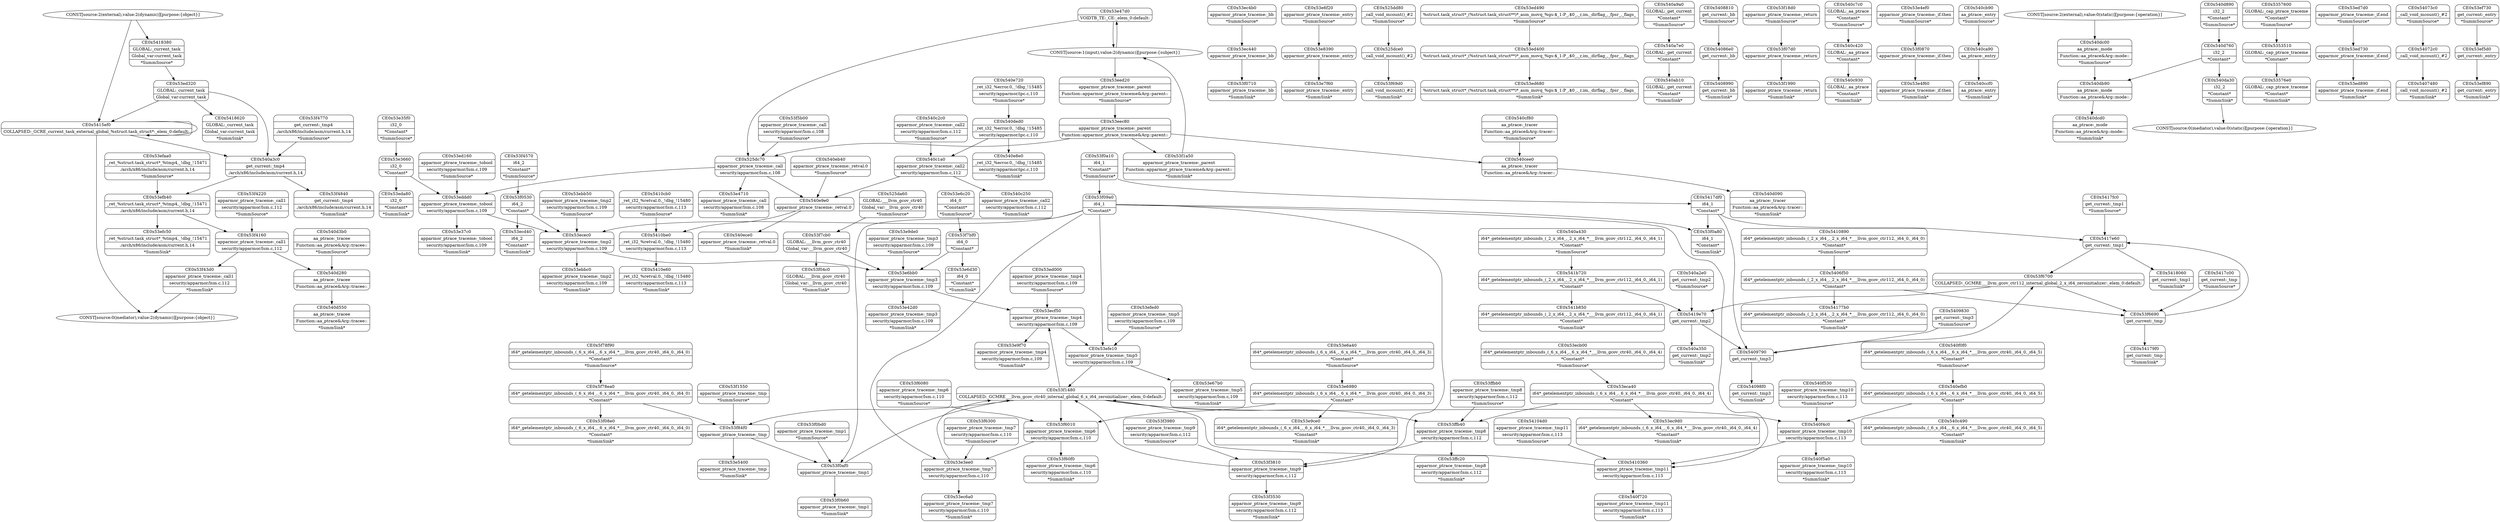 digraph {
	CE0x53efaa0 [shape=record,shape=Mrecord,label="{CE0x53efaa0|_ret_%struct.task_struct*_%tmp4,_!dbg_!15471|./arch/x86/include/asm/current.h,14|*SummSource*}"]
	CE0x53ed000 [shape=record,shape=Mrecord,label="{CE0x53ed000|apparmor_ptrace_traceme:_tmp4|security/apparmor/lsm.c,109|*SummSource*}"]
	CE0x53ffb40 [shape=record,shape=Mrecord,label="{CE0x53ffb40|apparmor_ptrace_traceme:_tmp8|security/apparmor/lsm.c,112}"]
	CE0x540cf80 [shape=record,shape=Mrecord,label="{CE0x540cf80|aa_ptrace:_tracer|Function::aa_ptrace&Arg::tracer::|*SummSource*}"]
	CE0x53eda80 [shape=record,shape=Mrecord,label="{CE0x53eda80|i32_0|*Constant*|*SummSink*}"]
	CE0x53ec440 [shape=record,shape=Mrecord,label="{CE0x53ec440|apparmor_ptrace_traceme:_bb}"]
	CE0x53e67b0 [shape=record,shape=Mrecord,label="{CE0x53e67b0|apparmor_ptrace_traceme:_tmp5|security/apparmor/lsm.c,109|*SummSink*}"]
	CE0x54179f0 [shape=record,shape=Mrecord,label="{CE0x54179f0|get_current:_tmp|*SummSink*}"]
	CE0x5417e60 [shape=record,shape=Mrecord,label="{CE0x5417e60|get_current:_tmp1}"]
	CE0x540eb40 [shape=record,shape=Mrecord,label="{CE0x540eb40|apparmor_ptrace_traceme:_retval.0|*SummSource*}"]
	CE0x540f5a0 [shape=record,shape=Mrecord,label="{CE0x540f5a0|apparmor_ptrace_traceme:_tmp10|security/apparmor/lsm.c,113|*SummSink*}"]
	CE0x53e7f60 [shape=record,shape=Mrecord,label="{CE0x53e7f60|apparmor_ptrace_traceme:_entry|*SummSink*}"]
	CE0x53f69d0 [shape=record,shape=Mrecord,label="{CE0x53f69d0|_call_void_mcount()_#2|*SummSink*}"]
	CE0x53eddd0 [shape=record,shape=Mrecord,label="{CE0x53eddd0|apparmor_ptrace_traceme:_tobool|security/apparmor/lsm.c,109}"]
	CE0x54177b0 [shape=record,shape=Mrecord,label="{CE0x54177b0|i64*_getelementptr_inbounds_(_2_x_i64_,_2_x_i64_*___llvm_gcov_ctr112,_i64_0,_i64_0)|*Constant*|*SummSink*}"]
	CE0x53e6bb0 [shape=record,shape=Mrecord,label="{CE0x53e6bb0|apparmor_ptrace_traceme:_tmp3|security/apparmor/lsm.c,109}"]
	CE0x53f0710 [shape=record,shape=Mrecord,label="{CE0x53f0710|apparmor_ptrace_traceme:_bb|*SummSink*}"]
	CE0x53ed490 [shape=record,shape=Mrecord,label="{CE0x53ed490|%struct.task_struct*_(%struct.task_struct**)*_asm_movq_%gs:$_1:P_,$0_,_r,im,_dirflag_,_fpsr_,_flags_|*SummSource*}"]
	CE0x5415ef0 [shape=record,shape=Mrecord,label="{CE0x5415ef0|COLLAPSED:_GCRE_current_task_external_global_%struct.task_struct*:_elem_0:default:}"]
	CE0x53ec4b0 [shape=record,shape=Mrecord,label="{CE0x53ec4b0|apparmor_ptrace_traceme:_bb|*SummSource*}"]
	CE0x5410cb0 [shape=record,shape=Mrecord,label="{CE0x5410cb0|_ret_i32_%retval.0,_!dbg_!15480|security/apparmor/lsm.c,113|*SummSource*}"]
	CE0x540a9a0 [shape=record,shape=Mrecord,label="{CE0x540a9a0|GLOBAL:_get_current|*Constant*|*SummSource*}"]
	CE0x53ecec0 [shape=record,shape=Mrecord,label="{CE0x53ecec0|apparmor_ptrace_traceme:_tmp2|security/apparmor/lsm.c,109}"]
	CE0x53ec6a0 [shape=record,shape=Mrecord,label="{CE0x53ec6a0|apparmor_ptrace_traceme:_tmp7|security/apparmor/lsm.c,110|*SummSink*}"]
	CE0x540a350 [shape=record,shape=Mrecord,label="{CE0x540a350|get_current:_tmp2|*SummSink*}"]
	CE0x540c250 [shape=record,shape=Mrecord,label="{CE0x540c250|apparmor_ptrace_traceme:_call2|security/apparmor/lsm.c,112|*SummSink*}"]
	CE0x53e37c0 [shape=record,shape=Mrecord,label="{CE0x53e37c0|apparmor_ptrace_traceme:_tobool|security/apparmor/lsm.c,109|*SummSink*}"]
	CE0x53ffc20 [shape=record,shape=Mrecord,label="{CE0x53ffc20|apparmor_ptrace_traceme:_tmp8|security/apparmor/lsm.c,112|*SummSink*}"]
	CE0x540c490 [shape=record,shape=Mrecord,label="{CE0x540c490|i64*_getelementptr_inbounds_(_6_x_i64_,_6_x_i64_*___llvm_gcov_ctr40,_i64_0,_i64_5)|*Constant*|*SummSink*}"]
	CE0x53e47d0 [shape=record,shape=Mrecord,label="{CE0x53e47d0|VOIDTB_TE:_CE:_elem_0:default:}"]
	CE0x53f4160 [shape=record,shape=Mrecord,label="{CE0x53f4160|apparmor_ptrace_traceme:_call1|security/apparmor/lsm.c,112}"]
	CE0x53f6690 [shape=record,shape=Mrecord,label="{CE0x53f6690|get_current:_tmp}"]
	CE0x5418380 [shape=record,shape=Mrecord,label="{CE0x5418380|GLOBAL:_current_task|Global_var:current_task|*SummSource*}"]
	CE0x525dce0 [shape=record,shape=Mrecord,label="{CE0x525dce0|_call_void_mcount()_#2}"]
	CE0x53efb40 [shape=record,shape=Mrecord,label="{CE0x53efb40|_ret_%struct.task_struct*_%tmp4,_!dbg_!15471|./arch/x86/include/asm/current.h,14}"]
	CE0x53ecd40 [shape=record,shape=Mrecord,label="{CE0x53ecd40|i64_2|*Constant*|*SummSink*}"]
	CE0x540ab10 [shape=record,shape=Mrecord,label="{CE0x540ab10|GLOBAL:_get_current|*Constant*|*SummSink*}"]
	CE0x541b850 [shape=record,shape=Mrecord,label="{CE0x541b850|i64*_getelementptr_inbounds_(_2_x_i64_,_2_x_i64_*___llvm_gcov_ctr112,_i64_0,_i64_1)|*Constant*|*SummSink*}"]
	CE0x5408810 [shape=record,shape=Mrecord,label="{CE0x5408810|get_current:_bb|*SummSource*}"]
	CE0x5409790 [shape=record,shape=Mrecord,label="{CE0x5409790|get_current:_tmp3}"]
	CE0x53ecb00 [shape=record,shape=Mrecord,label="{CE0x53ecb00|i64*_getelementptr_inbounds_(_6_x_i64_,_6_x_i64_*___llvm_gcov_ctr40,_i64_0,_i64_4)|*Constant*|*SummSource*}"]
	CE0x53e5400 [shape=record,shape=Mrecord,label="{CE0x53e5400|apparmor_ptrace_traceme:_tmp|*SummSink*}"]
	CE0x53f1990 [shape=record,shape=Mrecord,label="{CE0x53f1990|apparmor_ptrace_traceme:_return|*SummSink*}"]
	CE0x540c420 [shape=record,shape=Mrecord,label="{CE0x540c420|GLOBAL:_aa_ptrace|*Constant*}"]
	CE0x540ded0 [shape=record,shape=Mrecord,label="{CE0x540ded0|_ret_i32_%error.0,_!dbg_!15485|security/apparmor/ipc.c,110}"]
	CE0x53e4ef0 [shape=record,shape=Mrecord,label="{CE0x53e4ef0|apparmor_ptrace_traceme:_if.then|*SummSource*}"]
	CE0x53f0af0 [shape=record,shape=Mrecord,label="{CE0x53f0af0|apparmor_ptrace_traceme:_tmp1}"]
	CE0x53efc50 [shape=record,shape=Mrecord,label="{CE0x53efc50|_ret_%struct.task_struct*_%tmp4,_!dbg_!15471|./arch/x86/include/asm/current.h,14|*SummSink*}"]
	CE0x540cb90 [shape=record,shape=Mrecord,label="{CE0x540cb90|aa_ptrace:_entry|*SummSource*}"]
	CE0x53ec9d0 [shape=record,shape=Mrecord,label="{CE0x53ec9d0|i64*_getelementptr_inbounds_(_6_x_i64_,_6_x_i64_*___llvm_gcov_ctr40,_i64_0,_i64_4)|*Constant*|*SummSink*}"]
	CE0x53eed20 [shape=record,shape=Mrecord,label="{CE0x53eed20|apparmor_ptrace_traceme:_parent|Function::apparmor_ptrace_traceme&Arg::parent::|*SummSource*}"]
	CE0x540e9e0 [shape=record,shape=Mrecord,label="{CE0x540e9e0|apparmor_ptrace_traceme:_retval.0}"]
	CE0x541b720 [shape=record,shape=Mrecord,label="{CE0x541b720|i64*_getelementptr_inbounds_(_2_x_i64_,_2_x_i64_*___llvm_gcov_ctr112,_i64_0,_i64_1)|*Constant*}"]
	CE0x5f78ea0 [shape=record,shape=Mrecord,label="{CE0x5f78ea0|i64*_getelementptr_inbounds_(_6_x_i64_,_6_x_i64_*___llvm_gcov_ctr40,_i64_0,_i64_0)|*Constant*}"]
	CE0x540cee0 [shape=record,shape=Mrecord,label="{CE0x540cee0|aa_ptrace:_tracer|Function::aa_ptrace&Arg::tracer::}"]
	CE0x53ffbb0 [shape=record,shape=Mrecord,label="{CE0x53ffbb0|apparmor_ptrace_traceme:_tmp8|security/apparmor/lsm.c,112|*SummSource*}"]
	CE0x540d550 [shape=record,shape=Mrecord,label="{CE0x540d550|aa_ptrace:_tracee|Function::aa_ptrace&Arg::tracee::|*SummSink*}"]
	CE0x53ecf50 [shape=record,shape=Mrecord,label="{CE0x53ecf50|apparmor_ptrace_traceme:_tmp4|security/apparmor/lsm.c,109}"]
	CE0x53f07d0 [shape=record,shape=Mrecord,label="{CE0x53f07d0|apparmor_ptrace_traceme:_return}"]
	CE0x5418060 [shape=record,shape=Mrecord,label="{CE0x5418060|get_current:_tmp1|*SummSink*}"]
	"CONST[source:2(external),value:2(dynamic)][purpose:{object}]"
	CE0x53eca40 [shape=record,shape=Mrecord,label="{CE0x53eca40|i64*_getelementptr_inbounds_(_6_x_i64_,_6_x_i64_*___llvm_gcov_ctr40,_i64_0,_i64_4)|*Constant*}"]
	CE0x54104d0 [shape=record,shape=Mrecord,label="{CE0x54104d0|apparmor_ptrace_traceme:_tmp11|security/apparmor/lsm.c,113|*SummSource*}"]
	CE0x53f0a80 [shape=record,shape=Mrecord,label="{CE0x53f0a80|i64_1|*Constant*|*SummSink*}"]
	CE0x5410e60 [shape=record,shape=Mrecord,label="{CE0x5410e60|_ret_i32_%retval.0,_!dbg_!15480|security/apparmor/lsm.c,113|*SummSink*}"]
	CE0x53f43d0 [shape=record,shape=Mrecord,label="{CE0x53f43d0|apparmor_ptrace_traceme:_call1|security/apparmor/lsm.c,112|*SummSink*}"]
	CE0x53f3980 [shape=record,shape=Mrecord,label="{CE0x53f3980|apparmor_ptrace_traceme:_tmp9|security/apparmor/lsm.c,112|*SummSource*}"]
	"CONST[source:2(external),value:0(static)][purpose:{operation}]"
	CE0x53e35f0 [shape=record,shape=Mrecord,label="{CE0x53e35f0|i32_0|*Constant*|*SummSource*}"]
	CE0x540e8e0 [shape=record,shape=Mrecord,label="{CE0x540e8e0|_ret_i32_%error.0,_!dbg_!15485|security/apparmor/ipc.c,110|*SummSink*}"]
	CE0x53e6f20 [shape=record,shape=Mrecord,label="{CE0x53e6f20|apparmor_ptrace_traceme:_entry|*SummSource*}"]
	CE0x54086e0 [shape=record,shape=Mrecord,label="{CE0x54086e0|get_current:_bb}"]
	CE0x540d280 [shape=record,shape=Mrecord,label="{CE0x540d280|aa_ptrace:_tracee|Function::aa_ptrace&Arg::tracee::}"]
	CE0x5357600 [shape=record,shape=Mrecord,label="{CE0x5357600|GLOBAL:_cap_ptrace_traceme|*Constant*|*SummSource*}"]
	CE0x540ccf0 [shape=record,shape=Mrecord,label="{CE0x540ccf0|aa_ptrace:_entry|*SummSink*}"]
	CE0x540a7e0 [shape=record,shape=Mrecord,label="{CE0x540a7e0|GLOBAL:_get_current|*Constant*}"]
	CE0x540dc00 [shape=record,shape=Mrecord,label="{CE0x540dc00|aa_ptrace:_mode|Function::aa_ptrace&Arg::mode::|*SummSource*}"]
	CE0x53ed7d0 [shape=record,shape=Mrecord,label="{CE0x53ed7d0|apparmor_ptrace_traceme:_if.end|*SummSource*}"]
	CE0x53f09a0 [shape=record,shape=Mrecord,label="{CE0x53f09a0|i64_1|*Constant*}"]
	CE0x53e6980 [shape=record,shape=Mrecord,label="{CE0x53e6980|i64*_getelementptr_inbounds_(_6_x_i64_,_6_x_i64_*___llvm_gcov_ctr40,_i64_0,_i64_3)|*Constant*}"]
	CE0x5418620 [shape=record,shape=Mrecord,label="{CE0x5418620|GLOBAL:_current_task|Global_var:current_task|*SummSink*}"]
	CE0x53f0a10 [shape=record,shape=Mrecord,label="{CE0x53f0a10|i64_1|*Constant*|*SummSource*}"]
	CE0x53e3ee0 [shape=record,shape=Mrecord,label="{CE0x53e3ee0|apparmor_ptrace_traceme:_tmp7|security/apparmor/lsm.c,110}"]
	CE0x5406f50 [shape=record,shape=Mrecord,label="{CE0x5406f50|i64*_getelementptr_inbounds_(_2_x_i64_,_2_x_i64_*___llvm_gcov_ctr112,_i64_0,_i64_0)|*Constant*}"]
	CE0x53f5b00 [shape=record,shape=Mrecord,label="{CE0x53f5b00|apparmor_ptrace_traceme:_call|security/apparmor/lsm.c,108|*SummSource*}"]
	CE0x53e4f60 [shape=record,shape=Mrecord,label="{CE0x53e4f60|apparmor_ptrace_traceme:_if.then|*SummSink*}"]
	CE0x53eec80 [shape=record,shape=Mrecord,label="{CE0x53eec80|apparmor_ptrace_traceme:_parent|Function::apparmor_ptrace_traceme&Arg::parent::}"]
	CE0x54072c0 [shape=record,shape=Mrecord,label="{CE0x54072c0|_call_void_mcount()_#2}"]
	CE0x53f04c0 [shape=record,shape=Mrecord,label="{CE0x53f04c0|GLOBAL:___llvm_gcov_ctr40|Global_var:__llvm_gcov_ctr40|*SummSink*}"]
	CE0x53e42d0 [shape=record,shape=Mrecord,label="{CE0x53e42d0|apparmor_ptrace_traceme:_tmp3|security/apparmor/lsm.c,109|*SummSink*}"]
	CE0x53e4710 [shape=record,shape=Mrecord,label="{CE0x53e4710|apparmor_ptrace_traceme:_call|security/apparmor/lsm.c,108|*SummSink*}"]
	CE0x53e9de0 [shape=record,shape=Mrecord,label="{CE0x53e9de0|apparmor_ptrace_traceme:_tmp3|security/apparmor/lsm.c,109|*SummSource*}"]
	CE0x53f6010 [shape=record,shape=Mrecord,label="{CE0x53f6010|apparmor_ptrace_traceme:_tmp6|security/apparmor/lsm.c,110}"]
	CE0x53f4570 [shape=record,shape=Mrecord,label="{CE0x53f4570|i64_2|*Constant*|*SummSource*}"]
	CE0x53ebb50 [shape=record,shape=Mrecord,label="{CE0x53ebb50|apparmor_ptrace_traceme:_tmp2|security/apparmor/lsm.c,109|*SummSource*}"]
	CE0x53f3810 [shape=record,shape=Mrecord,label="{CE0x53f3810|apparmor_ptrace_traceme:_tmp9|security/apparmor/lsm.c,112}"]
	CE0x53f84f0 [shape=record,shape=Mrecord,label="{CE0x53f84f0|apparmor_ptrace_traceme:_tmp}"]
	CE0x54098f0 [shape=record,shape=Mrecord,label="{CE0x54098f0|get_current:_tmp3|*SummSink*}"]
	CE0x540a2e0 [shape=record,shape=Mrecord,label="{CE0x540a2e0|get_current:_tmp2|*SummSource*}"]
	CE0x5f78f90 [shape=record,shape=Mrecord,label="{CE0x5f78f90|i64*_getelementptr_inbounds_(_6_x_i64_,_6_x_i64_*___llvm_gcov_ctr40,_i64_0,_i64_0)|*Constant*|*SummSource*}"]
	CE0x5407480 [shape=record,shape=Mrecord,label="{CE0x5407480|_call_void_mcount()_#2|*SummSink*}"]
	CE0x540d090 [shape=record,shape=Mrecord,label="{CE0x540d090|aa_ptrace:_tracer|Function::aa_ptrace&Arg::tracer::|*SummSink*}"]
	CE0x540a3c0 [shape=record,shape=Mrecord,label="{CE0x540a3c0|get_current:_tmp4|./arch/x86/include/asm/current.h,14}"]
	CE0x53f4840 [shape=record,shape=Mrecord,label="{CE0x53f4840|get_current:_tmp4|./arch/x86/include/asm/current.h,14|*SummSink*}"]
	CE0x540d890 [shape=record,shape=Mrecord,label="{CE0x540d890|i32_2|*Constant*|*SummSource*}"]
	CE0x540f720 [shape=record,shape=Mrecord,label="{CE0x540f720|apparmor_ptrace_traceme:_tmp11|security/apparmor/lsm.c,113|*SummSink*}"]
	CE0x53ed400 [shape=record,shape=Mrecord,label="{CE0x53ed400|%struct.task_struct*_(%struct.task_struct**)*_asm_movq_%gs:$_1:P_,$0_,_r,im,_dirflag_,_fpsr_,_flags_}"]
	CE0x525dd80 [shape=record,shape=Mrecord,label="{CE0x525dd80|_call_void_mcount()_#2|*SummSource*}"]
	CE0x53f4220 [shape=record,shape=Mrecord,label="{CE0x53f4220|apparmor_ptrace_traceme:_call1|security/apparmor/lsm.c,112|*SummSource*}"]
	CE0x540c1a0 [shape=record,shape=Mrecord,label="{CE0x540c1a0|apparmor_ptrace_traceme:_call2|security/apparmor/lsm.c,112}"]
	CE0x540c930 [shape=record,shape=Mrecord,label="{CE0x540c930|GLOBAL:_aa_ptrace|*Constant*|*SummSink*}"]
	CE0x53f1480 [shape=record,shape=Mrecord,label="{CE0x53f1480|COLLAPSED:_GCMRE___llvm_gcov_ctr40_internal_global_6_x_i64_zeroinitializer:_elem_0:default:}"]
	CE0x540ca90 [shape=record,shape=Mrecord,label="{CE0x540ca90|aa_ptrace:_entry}"]
	CE0x53efe10 [shape=record,shape=Mrecord,label="{CE0x53efe10|apparmor_ptrace_traceme:_tmp5|security/apparmor/lsm.c,109}"]
	CE0x5410890 [shape=record,shape=Mrecord,label="{CE0x5410890|i64*_getelementptr_inbounds_(_2_x_i64_,_2_x_i64_*___llvm_gcov_ctr112,_i64_0,_i64_0)|*Constant*|*SummSource*}"]
	CE0x53f6300 [shape=record,shape=Mrecord,label="{CE0x53f6300|apparmor_ptrace_traceme:_tmp7|security/apparmor/lsm.c,110|*SummSource*}"]
	CE0x540c7c0 [shape=record,shape=Mrecord,label="{CE0x540c7c0|GLOBAL:_aa_ptrace|*Constant*|*SummSource*}"]
	CE0x540ece0 [shape=record,shape=Mrecord,label="{CE0x540ece0|apparmor_ptrace_traceme:_retval.0|*SummSink*}"]
	CE0x5419e70 [shape=record,shape=Mrecord,label="{CE0x5419e70|get_current:_tmp2}"]
	CE0x53f60f0 [shape=record,shape=Mrecord,label="{CE0x53f60f0|apparmor_ptrace_traceme:_tmp6|security/apparmor/lsm.c,110|*SummSink*}"]
	CE0x53f3530 [shape=record,shape=Mrecord,label="{CE0x53f3530|apparmor_ptrace_traceme:_tmp9|security/apparmor/lsm.c,112|*SummSink*}"]
	CE0x53e3660 [shape=record,shape=Mrecord,label="{CE0x53e3660|i32_0|*Constant*}"]
	CE0x5408990 [shape=record,shape=Mrecord,label="{CE0x5408990|get_current:_bb|*SummSink*}"]
	CE0x53ed320 [shape=record,shape=Mrecord,label="{CE0x53ed320|GLOBAL:_current_task|Global_var:current_task}"]
	CE0x53ed730 [shape=record,shape=Mrecord,label="{CE0x53ed730|apparmor_ptrace_traceme:_if.end}"]
	CE0x5417df0 [shape=record,shape=Mrecord,label="{CE0x5417df0|i64_1|*Constant*}"]
	"CONST[source:0(mediator),value:2(dynamic)][purpose:{object}]"
	CE0x53e6c20 [shape=record,shape=Mrecord,label="{CE0x53e6c20|i64_0|*Constant*|*SummSource*}"]
	CE0x53f0870 [shape=record,shape=Mrecord,label="{CE0x53f0870|apparmor_ptrace_traceme:_if.then}"]
	CE0x53f08e0 [shape=record,shape=Mrecord,label="{CE0x53f08e0|i64*_getelementptr_inbounds_(_6_x_i64_,_6_x_i64_*___llvm_gcov_ctr40,_i64_0,_i64_0)|*Constant*|*SummSink*}"]
	CE0x540e720 [shape=record,shape=Mrecord,label="{CE0x540e720|_ret_i32_%error.0,_!dbg_!15485|security/apparmor/ipc.c,110|*SummSource*}"]
	CE0x53ed680 [shape=record,shape=Mrecord,label="{CE0x53ed680|%struct.task_struct*_(%struct.task_struct**)*_asm_movq_%gs:$_1:P_,$0_,_r,im,_dirflag_,_fpsr_,_flags_|*SummSink*}"]
	CE0x53f0530 [shape=record,shape=Mrecord,label="{CE0x53f0530|i64_2|*Constant*}"]
	CE0x53e8390 [shape=record,shape=Mrecord,label="{CE0x53e8390|apparmor_ptrace_traceme:_entry}"]
	CE0x53e9f70 [shape=record,shape=Mrecord,label="{CE0x53e9f70|apparmor_ptrace_traceme:_tmp4|security/apparmor/lsm.c,109|*SummSink*}"]
	CE0x540d3b0 [shape=record,shape=Mrecord,label="{CE0x540d3b0|aa_ptrace:_tracee|Function::aa_ptrace&Arg::tracee::|*SummSource*}"]
	CE0x53f18d0 [shape=record,shape=Mrecord,label="{CE0x53f18d0|apparmor_ptrace_traceme:_return|*SummSource*}"]
	CE0x540da30 [shape=record,shape=Mrecord,label="{CE0x540da30|i32_2|*Constant*|*SummSink*}"]
	CE0x525da60 [shape=record,shape=Mrecord,label="{CE0x525da60|GLOBAL:___llvm_gcov_ctr40|Global_var:__llvm_gcov_ctr40|*SummSource*}"]
	CE0x5417fc0 [shape=record,shape=Mrecord,label="{CE0x5417fc0|get_current:_tmp1|*SummSource*}"]
	CE0x525dc70 [shape=record,shape=Mrecord,label="{CE0x525dc70|apparmor_ptrace_traceme:_call|security/apparmor/lsm.c,108}"]
	CE0x540d760 [shape=record,shape=Mrecord,label="{CE0x540d760|i32_2|*Constant*}"]
	CE0x540f0f0 [shape=record,shape=Mrecord,label="{CE0x540f0f0|i64*_getelementptr_inbounds_(_6_x_i64_,_6_x_i64_*___llvm_gcov_ctr40,_i64_0,_i64_5)|*Constant*|*SummSource*}"]
	CE0x53e9ce0 [shape=record,shape=Mrecord,label="{CE0x53e9ce0|i64*_getelementptr_inbounds_(_6_x_i64_,_6_x_i64_*___llvm_gcov_ctr40,_i64_0,_i64_3)|*Constant*|*SummSink*}"]
	CE0x540db90 [shape=record,shape=Mrecord,label="{CE0x540db90|aa_ptrace:_mode|Function::aa_ptrace&Arg::mode::}"]
	CE0x53ebbc0 [shape=record,shape=Mrecord,label="{CE0x53ebbc0|apparmor_ptrace_traceme:_tmp2|security/apparmor/lsm.c,109|*SummSink*}"]
	CE0x540f4c0 [shape=record,shape=Mrecord,label="{CE0x540f4c0|apparmor_ptrace_traceme:_tmp10|security/apparmor/lsm.c,113}"]
	CE0x5410360 [shape=record,shape=Mrecord,label="{CE0x5410360|apparmor_ptrace_traceme:_tmp11|security/apparmor/lsm.c,113}"]
	CE0x5417c00 [shape=record,shape=Mrecord,label="{CE0x5417c00|get_current:_tmp|*SummSource*}"]
	CE0x5409830 [shape=record,shape=Mrecord,label="{CE0x5409830|get_current:_tmp3|*SummSource*}"]
	CE0x540dcd0 [shape=record,shape=Mrecord,label="{CE0x540dcd0|aa_ptrace:_mode|Function::aa_ptrace&Arg::mode::|*SummSink*}"]
	CE0x5353510 [shape=record,shape=Mrecord,label="{CE0x5353510|GLOBAL:_cap_ptrace_traceme|*Constant*}"]
	CE0x53e6d30 [shape=record,shape=Mrecord,label="{CE0x53e6d30|i64_0|*Constant*|*SummSink*}"]
	CE0x540a430 [shape=record,shape=Mrecord,label="{CE0x540a430|i64*_getelementptr_inbounds_(_2_x_i64_,_2_x_i64_*___llvm_gcov_ctr112,_i64_0,_i64_1)|*Constant*|*SummSource*}"]
	CE0x53ef730 [shape=record,shape=Mrecord,label="{CE0x53ef730|get_current:_entry|*SummSource*}"]
	CE0x540efb0 [shape=record,shape=Mrecord,label="{CE0x540efb0|i64*_getelementptr_inbounds_(_6_x_i64_,_6_x_i64_*___llvm_gcov_ctr40,_i64_0,_i64_5)|*Constant*}"]
	CE0x53ef5d0 [shape=record,shape=Mrecord,label="{CE0x53ef5d0|get_current:_entry}"]
	CE0x53f4770 [shape=record,shape=Mrecord,label="{CE0x53f4770|get_current:_tmp4|./arch/x86/include/asm/current.h,14|*SummSource*}"]
	CE0x53576e0 [shape=record,shape=Mrecord,label="{CE0x53576e0|GLOBAL:_cap_ptrace_traceme|*Constant*|*SummSink*}"]
	CE0x53efed0 [shape=record,shape=Mrecord,label="{CE0x53efed0|apparmor_ptrace_traceme:_tmp5|security/apparmor/lsm.c,109|*SummSource*}"]
	CE0x54073c0 [shape=record,shape=Mrecord,label="{CE0x54073c0|_call_void_mcount()_#2|*SummSource*}"]
	CE0x53ed890 [shape=record,shape=Mrecord,label="{CE0x53ed890|apparmor_ptrace_traceme:_if.end|*SummSink*}"]
	CE0x540c2c0 [shape=record,shape=Mrecord,label="{CE0x540c2c0|apparmor_ptrace_traceme:_call2|security/apparmor/lsm.c,112|*SummSource*}"]
	CE0x5410be0 [shape=record,shape=Mrecord,label="{CE0x5410be0|_ret_i32_%retval.0,_!dbg_!15480|security/apparmor/lsm.c,113}"]
	CE0x53f1a50 [shape=record,shape=Mrecord,label="{CE0x53f1a50|apparmor_ptrace_traceme:_parent|Function::apparmor_ptrace_traceme&Arg::parent::|*SummSink*}"]
	"CONST[source:1(input),value:2(dynamic)][purpose:{subject}]"
	CE0x53f6080 [shape=record,shape=Mrecord,label="{CE0x53f6080|apparmor_ptrace_traceme:_tmp6|security/apparmor/lsm.c,110|*SummSource*}"]
	CE0x53f0b60 [shape=record,shape=Mrecord,label="{CE0x53f0b60|apparmor_ptrace_traceme:_tmp1|*SummSink*}"]
	CE0x53f7cb0 [shape=record,shape=Mrecord,label="{CE0x53f7cb0|GLOBAL:___llvm_gcov_ctr40|Global_var:__llvm_gcov_ctr40}"]
	CE0x53ef890 [shape=record,shape=Mrecord,label="{CE0x53ef890|get_current:_entry|*SummSink*}"]
	CE0x53f6700 [shape=record,shape=Mrecord,label="{CE0x53f6700|COLLAPSED:_GCMRE___llvm_gcov_ctr112_internal_global_2_x_i64_zeroinitializer:_elem_0:default:}"]
	CE0x53f7bf0 [shape=record,shape=Mrecord,label="{CE0x53f7bf0|i64_0|*Constant*}"]
	CE0x53f0bd0 [shape=record,shape=Mrecord,label="{CE0x53f0bd0|apparmor_ptrace_traceme:_tmp1|*SummSource*}"]
	CE0x53ed160 [shape=record,shape=Mrecord,label="{CE0x53ed160|apparmor_ptrace_traceme:_tobool|security/apparmor/lsm.c,109|*SummSource*}"]
	CE0x540f530 [shape=record,shape=Mrecord,label="{CE0x540f530|apparmor_ptrace_traceme:_tmp10|security/apparmor/lsm.c,113|*SummSource*}"]
	CE0x53e6a40 [shape=record,shape=Mrecord,label="{CE0x53e6a40|i64*_getelementptr_inbounds_(_6_x_i64_,_6_x_i64_*___llvm_gcov_ctr40,_i64_0,_i64_3)|*Constant*|*SummSource*}"]
	CE0x53f1550 [shape=record,shape=Mrecord,label="{CE0x53f1550|apparmor_ptrace_traceme:_tmp|*SummSource*}"]
	"CONST[source:0(mediator),value:0(static)][purpose:{operation}]"
	CE0x53e3660 -> CE0x53eda80
	CE0x5410360 -> CE0x53f1480
	CE0x53e6bb0 -> CE0x53ecf50
	CE0x53efaa0 -> CE0x53efb40
	CE0x53f1480 -> CE0x540f4c0
	CE0x5357600 -> CE0x5353510
	CE0x53f09a0 -> CE0x53f3810
	CE0x5410890 -> CE0x5406f50
	CE0x53e47d0 -> "CONST[source:1(input),value:2(dynamic)][purpose:{subject}]"
	CE0x540f0f0 -> CE0x540efb0
	CE0x53e6980 -> CE0x53f6010
	CE0x525dce0 -> CE0x53f69d0
	CE0x540db90 -> CE0x540dcd0
	CE0x53f3810 -> CE0x53f1480
	CE0x53f6080 -> CE0x53f6010
	CE0x5417df0 -> CE0x5417e60
	CE0x54086e0 -> CE0x5408990
	CE0x540c1a0 -> CE0x540c250
	CE0x53f0530 -> CE0x53ecd40
	CE0x5410360 -> CE0x540f720
	CE0x53f5b00 -> CE0x525dc70
	CE0x540a3c0 -> CE0x53efb40
	CE0x540ca90 -> CE0x540ccf0
	CE0x53f4160 -> CE0x53f43d0
	CE0x540f4c0 -> CE0x5410360
	"CONST[source:2(external),value:2(dynamic)][purpose:{object}]" -> CE0x5418380
	CE0x53ed7d0 -> CE0x53ed730
	CE0x53f0a10 -> CE0x53f09a0
	CE0x53f4570 -> CE0x53f0530
	"CONST[source:1(input),value:2(dynamic)][purpose:{subject}]" -> CE0x53eed20
	CE0x5419e70 -> CE0x540a350
	CE0x53f07d0 -> CE0x53f1990
	CE0x540cb90 -> CE0x540ca90
	CE0x53e3660 -> CE0x53eddd0
	CE0x5353510 -> CE0x53576e0
	CE0x540dc00 -> CE0x540db90
	CE0x53ed000 -> CE0x53ecf50
	CE0x53f0bd0 -> CE0x53f0af0
	CE0x540a7e0 -> CE0x540ab10
	CE0x53f4160 -> CE0x540d280
	CE0x53e4ef0 -> CE0x53f0870
	CE0x53e3ee0 -> CE0x53f1480
	CE0x53eca40 -> CE0x53ec9d0
	CE0x5f78ea0 -> CE0x53f84f0
	CE0x540d280 -> CE0x540d550
	CE0x53e35f0 -> CE0x53e3660
	CE0x540ded0 -> CE0x540e8e0
	CE0x5409830 -> CE0x5409790
	CE0x5419e70 -> CE0x5409790
	CE0x53f6010 -> CE0x53f60f0
	CE0x53ed320 -> CE0x5418620
	CE0x5406f50 -> CE0x54177b0
	CE0x53f0530 -> CE0x53ecec0
	CE0x53ef5d0 -> CE0x53ef890
	CE0x5417df0 -> CE0x53f0a80
	CE0x53f6690 -> CE0x5417e60
	CE0x5406f50 -> CE0x53f6690
	CE0x53e47d0 -> CE0x525dc70
	CE0x53e9de0 -> CE0x53e6bb0
	CE0x53f43d0 -> "CONST[source:0(mediator),value:2(dynamic)][purpose:{object}]"
	CE0x53f09a0 -> CE0x5410360
	CE0x53ecec0 -> CE0x53ebbc0
	CE0x540d890 -> CE0x540d760
	CE0x53f1480 -> CE0x53ecf50
	CE0x53f09a0 -> CE0x53e3ee0
	CE0x54104d0 -> CE0x5410360
	CE0x53ebb50 -> CE0x53ecec0
	CE0x540d760 -> CE0x540db90
	CE0x53f1a50 -> "CONST[source:1(input),value:2(dynamic)][purpose:{subject}]"
	CE0x540efb0 -> CE0x540c490
	CE0x540ded0 -> CE0x540c1a0
	CE0x540efb0 -> CE0x540f4c0
	CE0x540e9e0 -> CE0x5410be0
	CE0x53e6a40 -> CE0x53e6980
	CE0x53ec440 -> CE0x53f0710
	CE0x53f0af0 -> CE0x53f1480
	CE0x525da60 -> CE0x53f7cb0
	CE0x53e6980 -> CE0x53e9ce0
	CE0x53eca40 -> CE0x53ffb40
	CE0x5417c00 -> CE0x53f6690
	CE0x53f84f0 -> CE0x53f0af0
	CE0x53f6300 -> CE0x53e3ee0
	CE0x5410be0 -> CE0x5410e60
	CE0x540da30 -> "CONST[source:0(mediator),value:0(static)][purpose:{operation}]"
	CE0x525dc70 -> CE0x540e9e0
	CE0x53f0870 -> CE0x53e4f60
	CE0x5409790 -> CE0x54098f0
	CE0x53ffb40 -> CE0x53f3810
	CE0x5417e60 -> CE0x5418060
	CE0x53f3980 -> CE0x53f3810
	CE0x525dc70 -> CE0x53e4710
	CE0x53ec4b0 -> CE0x53ec440
	CE0x5f78f90 -> CE0x5f78ea0
	CE0x53ed730 -> CE0x53ed890
	CE0x53f0a10 -> CE0x5417df0
	CE0x53e6f20 -> CE0x53e8390
	CE0x53f1480 -> CE0x53f84f0
	CE0x540a3c0 -> CE0x53f4840
	CE0x53eddd0 -> CE0x53e37c0
	CE0x53eed20 -> CE0x53eec80
	CE0x53f7bf0 -> CE0x53e6bb0
	CE0x53f6700 -> CE0x53f6690
	CE0x5f78ea0 -> CE0x53f08e0
	CE0x540a430 -> CE0x541b720
	CE0x53efb40 -> CE0x53f4160
	CE0x53f09a0 -> CE0x53f0a80
	CE0x53ecec0 -> CE0x53e6bb0
	CE0x541b720 -> CE0x5419e70
	"CONST[source:2(external),value:2(dynamic)][purpose:{object}]" -> CE0x5415ef0
	CE0x5409790 -> CE0x53f6700
	CE0x540c2c0 -> CE0x540c1a0
	CE0x53f1480 -> CE0x53ffb40
	CE0x5415ef0 -> CE0x540a3c0
	CE0x540e720 -> CE0x540ded0
	CE0x53ed320 -> CE0x5415ef0
	CE0x53ed160 -> CE0x53eddd0
	CE0x53f18d0 -> CE0x53f07d0
	CE0x53ecf50 -> CE0x53efe10
	CE0x53f6700 -> CE0x5419e70
	CE0x540cee0 -> CE0x540d090
	CE0x53f0af0 -> CE0x53f0b60
	"CONST[source:2(external),value:0(static)][purpose:{operation}]" -> CE0x540dc00
	CE0x53efe10 -> CE0x53f1480
	CE0x5417fc0 -> CE0x5417e60
	CE0x540a2e0 -> CE0x5419e70
	CE0x53ed320 -> CE0x540a3c0
	CE0x5415ef0 -> "CONST[source:0(mediator),value:2(dynamic)][purpose:{object}]"
	CE0x53e6c20 -> CE0x53f7bf0
	CE0x5417e60 -> CE0x53f6700
	CE0x53e8390 -> CE0x53e7f60
	CE0x53eec80 -> CE0x540cee0
	CE0x5415ef0 -> CE0x5415ef0
	CE0x53ecb00 -> CE0x53eca40
	CE0x540eb40 -> CE0x540e9e0
	CE0x53efed0 -> CE0x53efe10
	CE0x53f6690 -> CE0x54179f0
	CE0x53e6bb0 -> CE0x53e42d0
	CE0x541b720 -> CE0x541b850
	CE0x540c7c0 -> CE0x540c420
	CE0x53f09a0 -> CE0x53efe10
	CE0x53eec80 -> CE0x525dc70
	CE0x53f4220 -> CE0x53f4160
	CE0x540d760 -> CE0x540da30
	CE0x540f4c0 -> CE0x540f5a0
	CE0x53f6010 -> CE0x53e3ee0
	CE0x540cf80 -> CE0x540cee0
	CE0x54073c0 -> CE0x54072c0
	CE0x525dc70 -> CE0x53eddd0
	CE0x53f09a0 -> CE0x53f0af0
	CE0x53f4770 -> CE0x540a3c0
	CE0x53ed490 -> CE0x53ed400
	CE0x53ef730 -> CE0x53ef5d0
	CE0x540c1a0 -> CE0x540e9e0
	CE0x540a9a0 -> CE0x540a7e0
	CE0x53f7cb0 -> CE0x53f04c0
	CE0x53f84f0 -> CE0x53e5400
	CE0x5417df0 -> CE0x5409790
	CE0x53eec80 -> CE0x53f1a50
	CE0x53f1550 -> CE0x53f84f0
	CE0x540c420 -> CE0x540c930
	CE0x53efb40 -> CE0x53efc50
	CE0x53ffb40 -> CE0x53ffc20
	CE0x53ecf50 -> CE0x53e9f70
	CE0x53f7bf0 -> CE0x53e6d30
	CE0x53ffbb0 -> CE0x53ffb40
	CE0x53f3810 -> CE0x53f3530
	CE0x53eddd0 -> CE0x53ecec0
	CE0x53f1480 -> CE0x53f6010
	CE0x53f09a0 -> CE0x53ecec0
	CE0x540f530 -> CE0x540f4c0
	CE0x525dd80 -> CE0x525dce0
	CE0x54072c0 -> CE0x5407480
	CE0x53e3ee0 -> CE0x53ec6a0
	CE0x53ed400 -> CE0x53ed680
	CE0x53f7cb0 -> CE0x53e6bb0
	CE0x5408810 -> CE0x54086e0
	CE0x5418380 -> CE0x53ed320
	CE0x53efe10 -> CE0x53e67b0
	CE0x540e9e0 -> CE0x540ece0
	CE0x540d3b0 -> CE0x540d280
	"CONST[source:1(input),value:2(dynamic)][purpose:{subject}]" -> CE0x53e47d0
	CE0x5410cb0 -> CE0x5410be0
}